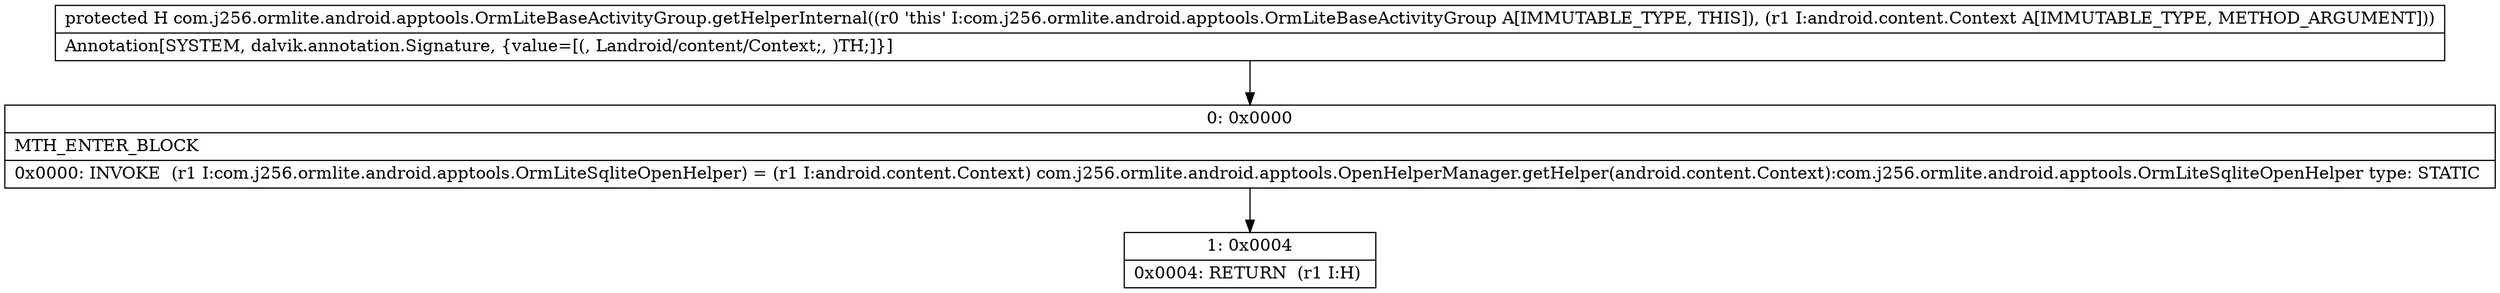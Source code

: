 digraph "CFG forcom.j256.ormlite.android.apptools.OrmLiteBaseActivityGroup.getHelperInternal(Landroid\/content\/Context;)Lcom\/j256\/ormlite\/android\/apptools\/OrmLiteSqliteOpenHelper;" {
Node_0 [shape=record,label="{0\:\ 0x0000|MTH_ENTER_BLOCK\l|0x0000: INVOKE  (r1 I:com.j256.ormlite.android.apptools.OrmLiteSqliteOpenHelper) = (r1 I:android.content.Context) com.j256.ormlite.android.apptools.OpenHelperManager.getHelper(android.content.Context):com.j256.ormlite.android.apptools.OrmLiteSqliteOpenHelper type: STATIC \l}"];
Node_1 [shape=record,label="{1\:\ 0x0004|0x0004: RETURN  (r1 I:H) \l}"];
MethodNode[shape=record,label="{protected H com.j256.ormlite.android.apptools.OrmLiteBaseActivityGroup.getHelperInternal((r0 'this' I:com.j256.ormlite.android.apptools.OrmLiteBaseActivityGroup A[IMMUTABLE_TYPE, THIS]), (r1 I:android.content.Context A[IMMUTABLE_TYPE, METHOD_ARGUMENT]))  | Annotation[SYSTEM, dalvik.annotation.Signature, \{value=[(, Landroid\/content\/Context;, )TH;]\}]\l}"];
MethodNode -> Node_0;
Node_0 -> Node_1;
}

